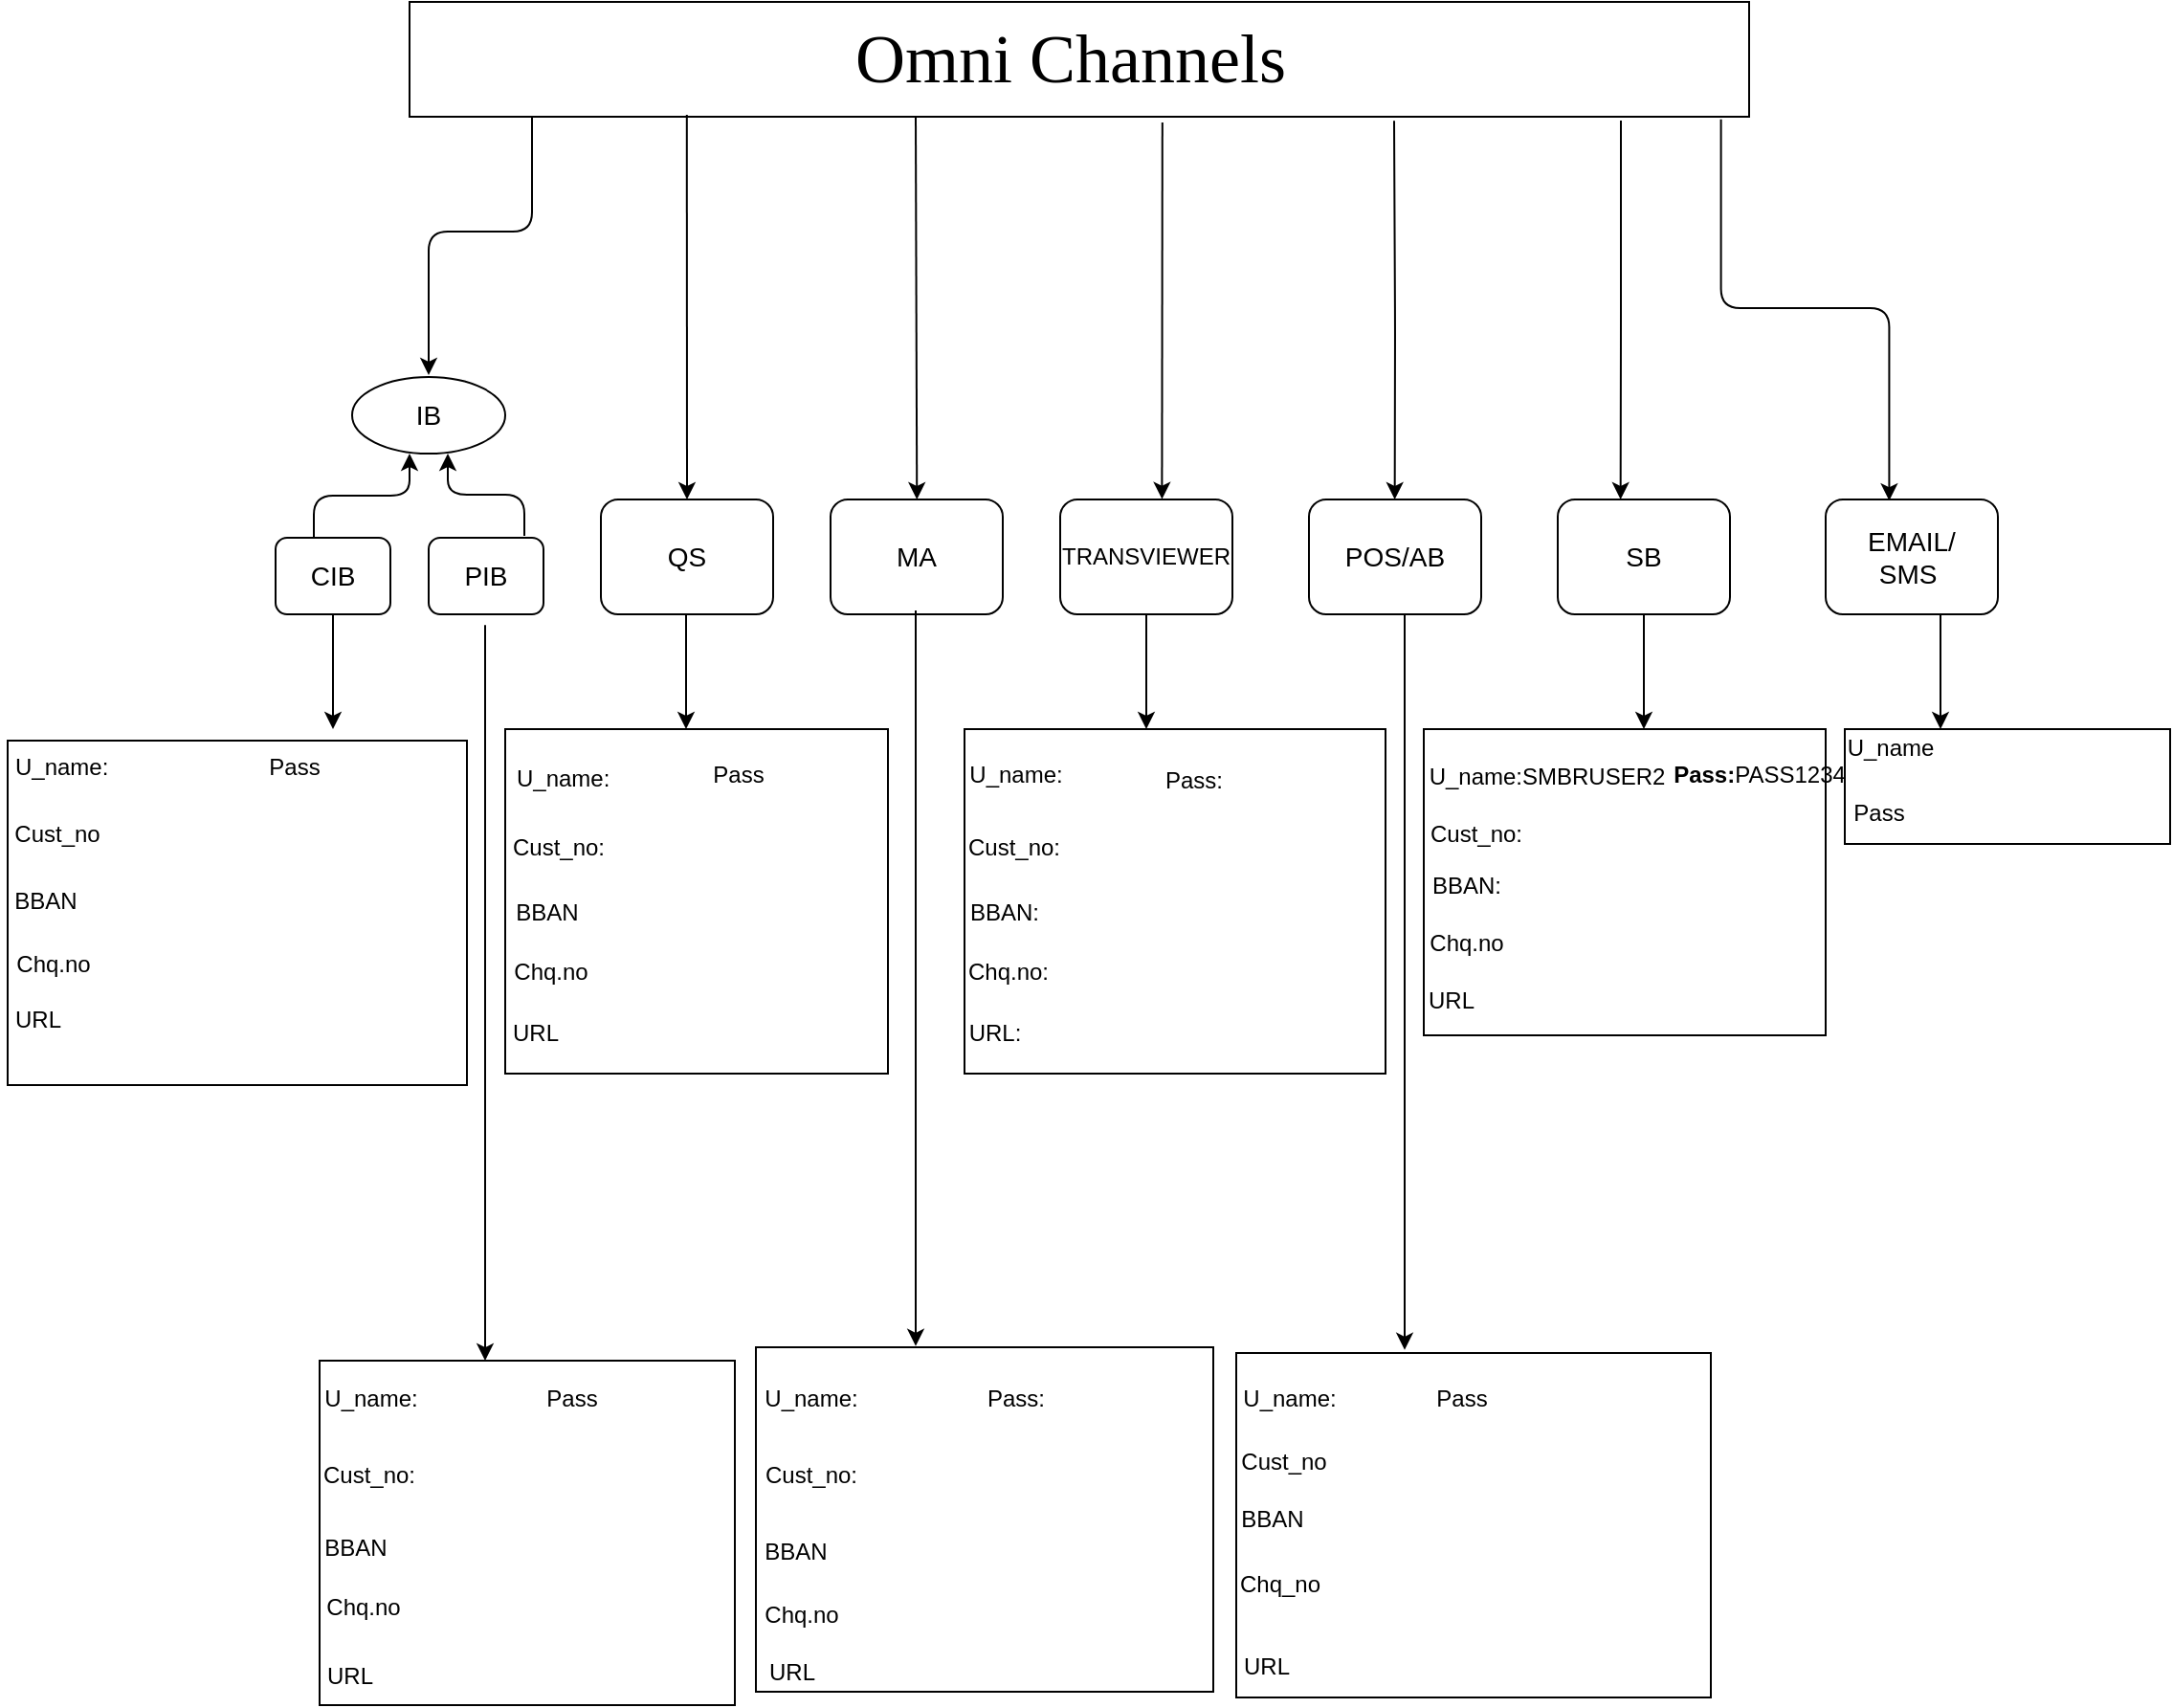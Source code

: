 <mxfile version="13.7.5" type="github">
  <diagram id="3zB3vqKJ1BA_8LtpK7zn" name="Page-1">
    <mxGraphModel dx="1888" dy="588" grid="1" gridSize="10" guides="1" tooltips="1" connect="1" arrows="1" fold="1" page="1" pageScale="1" pageWidth="850" pageHeight="1100" math="0" shadow="0">
      <root>
        <mxCell id="0" />
        <mxCell id="1" parent="0" />
        <mxCell id="Tkb9A3E0t6XMicSsRPGi-29" value="" style="edgeStyle=elbowEdgeStyle;elbow=vertical;endArrow=classic;html=1;entryX=0.369;entryY=0.01;entryDx=0;entryDy=0;entryPerimeter=0;exitX=0.979;exitY=1.023;exitDx=0;exitDy=0;exitPerimeter=0;" edge="1" parent="1" source="Tkb9A3E0t6XMicSsRPGi-15" target="Tkb9A3E0t6XMicSsRPGi-40">
          <mxGeometry width="50" height="50" relative="1" as="geometry">
            <mxPoint x="730" y="110" as="sourcePoint" />
            <mxPoint x="770" y="240" as="targetPoint" />
            <Array as="points">
              <mxPoint x="750" y="200" />
              <mxPoint x="740" y="160" />
            </Array>
          </mxGeometry>
        </mxCell>
        <mxCell id="Tkb9A3E0t6XMicSsRPGi-15" value="&lt;font style=&quot;font-size: 36px&quot; face=&quot;Times New Roman&quot;&gt;Omni Channels&amp;nbsp;&lt;/font&gt;" style="rounded=0;whiteSpace=wrap;html=1;" vertex="1" parent="1">
          <mxGeometry x="40" y="40" width="700" height="60" as="geometry" />
        </mxCell>
        <mxCell id="Tkb9A3E0t6XMicSsRPGi-21" value="" style="endArrow=classic;html=1;entryX=0.5;entryY=0;entryDx=0;entryDy=0;exitX=0.207;exitY=0.983;exitDx=0;exitDy=0;exitPerimeter=0;" edge="1" parent="1" source="Tkb9A3E0t6XMicSsRPGi-15" target="Tkb9A3E0t6XMicSsRPGi-43">
          <mxGeometry width="50" height="50" relative="1" as="geometry">
            <mxPoint x="320" y="102" as="sourcePoint" />
            <mxPoint x="318" y="280" as="targetPoint" />
          </mxGeometry>
        </mxCell>
        <mxCell id="Tkb9A3E0t6XMicSsRPGi-22" value="" style="endArrow=classic;html=1;exitX=0.434;exitY=1;exitDx=0;exitDy=0;exitPerimeter=0;entryX=0.5;entryY=0;entryDx=0;entryDy=0;" edge="1" parent="1">
          <mxGeometry width="50" height="50" relative="1" as="geometry">
            <mxPoint x="304.5" y="100" as="sourcePoint" />
            <mxPoint x="305.14" y="300" as="targetPoint" />
          </mxGeometry>
        </mxCell>
        <mxCell id="Tkb9A3E0t6XMicSsRPGi-23" value="" style="endArrow=classic;html=1;entryX=0.591;entryY=-0.003;entryDx=0;entryDy=0;entryPerimeter=0;exitX=0.562;exitY=1.05;exitDx=0;exitDy=0;exitPerimeter=0;" edge="1" parent="1" source="Tkb9A3E0t6XMicSsRPGi-15" target="Tkb9A3E0t6XMicSsRPGi-41">
          <mxGeometry width="50" height="50" relative="1" as="geometry">
            <mxPoint x="561" y="103" as="sourcePoint" />
            <mxPoint x="557" y="300" as="targetPoint" />
          </mxGeometry>
        </mxCell>
        <mxCell id="Tkb9A3E0t6XMicSsRPGi-24" value="" style="edgeStyle=elbowEdgeStyle;elbow=vertical;endArrow=classic;html=1;" edge="1" parent="1">
          <mxGeometry width="50" height="50" relative="1" as="geometry">
            <mxPoint x="104" y="100" as="sourcePoint" />
            <mxPoint x="50" y="235" as="targetPoint" />
            <Array as="points">
              <mxPoint x="85" y="160" />
            </Array>
          </mxGeometry>
        </mxCell>
        <mxCell id="Tkb9A3E0t6XMicSsRPGi-28" value="" style="endArrow=classic;html=1;entryX=0.687;entryY=-0.003;entryDx=0;entryDy=0;entryPerimeter=0;" edge="1" parent="1">
          <mxGeometry width="50" height="50" relative="1" as="geometry">
            <mxPoint x="673" y="102" as="sourcePoint" />
            <mxPoint x="672.83" y="300.0" as="targetPoint" />
            <Array as="points">
              <mxPoint x="673" y="210.18" />
            </Array>
          </mxGeometry>
        </mxCell>
        <mxCell id="Tkb9A3E0t6XMicSsRPGi-32" value="&lt;font style=&quot;font-size: 14px&quot;&gt;IB&lt;/font&gt;" style="ellipse;whiteSpace=wrap;html=1;" vertex="1" parent="1">
          <mxGeometry x="10" y="236" width="80" height="40" as="geometry" />
        </mxCell>
        <mxCell id="Tkb9A3E0t6XMicSsRPGi-34" value="" style="edgeStyle=elbowEdgeStyle;elbow=vertical;endArrow=classic;html=1;" edge="1" parent="1">
          <mxGeometry width="50" height="50" relative="1" as="geometry">
            <mxPoint x="-10" y="320" as="sourcePoint" />
            <mxPoint x="40" y="276" as="targetPoint" />
          </mxGeometry>
        </mxCell>
        <mxCell id="Tkb9A3E0t6XMicSsRPGi-35" value="" style="edgeStyle=elbowEdgeStyle;elbow=vertical;endArrow=classic;html=1;" edge="1" parent="1">
          <mxGeometry width="50" height="50" relative="1" as="geometry">
            <mxPoint x="100" y="319" as="sourcePoint" />
            <mxPoint x="60" y="276" as="targetPoint" />
          </mxGeometry>
        </mxCell>
        <mxCell id="Tkb9A3E0t6XMicSsRPGi-36" value="&lt;font style=&quot;font-size: 14px&quot;&gt;CIB&lt;/font&gt;" style="rounded=1;whiteSpace=wrap;html=1;" vertex="1" parent="1">
          <mxGeometry x="-30" y="320" width="60" height="40" as="geometry" />
        </mxCell>
        <mxCell id="Tkb9A3E0t6XMicSsRPGi-37" value="&lt;font style=&quot;font-size: 14px&quot;&gt;PIB&lt;/font&gt;" style="rounded=1;whiteSpace=wrap;html=1;" vertex="1" parent="1">
          <mxGeometry x="50" y="320" width="60" height="40" as="geometry" />
        </mxCell>
        <mxCell id="Tkb9A3E0t6XMicSsRPGi-39" value="&lt;font style=&quot;font-size: 14px&quot;&gt;SB&lt;/font&gt;" style="rounded=1;whiteSpace=wrap;html=1;" vertex="1" parent="1">
          <mxGeometry x="640" y="300" width="90" height="60" as="geometry" />
        </mxCell>
        <mxCell id="Tkb9A3E0t6XMicSsRPGi-40" value="&lt;font style=&quot;font-size: 14px&quot;&gt;EMAIL/&lt;br&gt;SMS&amp;nbsp;&lt;/font&gt;" style="rounded=1;whiteSpace=wrap;html=1;" vertex="1" parent="1">
          <mxGeometry x="780" y="300" width="90" height="60" as="geometry" />
        </mxCell>
        <mxCell id="Tkb9A3E0t6XMicSsRPGi-41" value="&lt;font style=&quot;font-size: 12px&quot;&gt;TRANSVIEWER&lt;/font&gt;" style="rounded=1;whiteSpace=wrap;html=1;" vertex="1" parent="1">
          <mxGeometry x="380" y="300" width="90" height="60" as="geometry" />
        </mxCell>
        <mxCell id="Tkb9A3E0t6XMicSsRPGi-42" value="&lt;font style=&quot;font-size: 14px&quot;&gt;MA&lt;/font&gt;" style="rounded=1;whiteSpace=wrap;html=1;" vertex="1" parent="1">
          <mxGeometry x="260" y="300" width="90" height="60" as="geometry" />
        </mxCell>
        <mxCell id="Tkb9A3E0t6XMicSsRPGi-43" value="&lt;font style=&quot;font-size: 14px&quot;&gt;QS&lt;/font&gt;" style="rounded=1;whiteSpace=wrap;html=1;" vertex="1" parent="1">
          <mxGeometry x="140" y="300" width="90" height="60" as="geometry" />
        </mxCell>
        <mxCell id="Tkb9A3E0t6XMicSsRPGi-47" value="&lt;font style=&quot;font-size: 14px&quot;&gt;POS/AB&lt;/font&gt;" style="rounded=1;whiteSpace=wrap;html=1;" vertex="1" parent="1">
          <mxGeometry x="510" y="300" width="90" height="60" as="geometry" />
        </mxCell>
        <mxCell id="Tkb9A3E0t6XMicSsRPGi-48" value="" style="endArrow=classic;html=1;entryX=0.687;entryY=-0.003;entryDx=0;entryDy=0;entryPerimeter=0;" edge="1" parent="1">
          <mxGeometry width="50" height="50" relative="1" as="geometry">
            <mxPoint x="554.5" y="102.18" as="sourcePoint" />
            <mxPoint x="554.83" y="300.0" as="targetPoint" />
            <Array as="points">
              <mxPoint x="555" y="210.18" />
            </Array>
          </mxGeometry>
        </mxCell>
        <mxCell id="Tkb9A3E0t6XMicSsRPGi-49" value="" style="endArrow=classic;html=1;exitX=0.5;exitY=1;exitDx=0;exitDy=0;" edge="1" parent="1" source="Tkb9A3E0t6XMicSsRPGi-39">
          <mxGeometry width="50" height="50" relative="1" as="geometry">
            <mxPoint x="690" y="370" as="sourcePoint" />
            <mxPoint x="685" y="420" as="targetPoint" />
          </mxGeometry>
        </mxCell>
        <mxCell id="Tkb9A3E0t6XMicSsRPGi-51" value="" style="rounded=0;whiteSpace=wrap;html=1;align=left;" vertex="1" parent="1">
          <mxGeometry x="570" y="420" width="210" height="160" as="geometry" />
        </mxCell>
        <mxCell id="Tkb9A3E0t6XMicSsRPGi-53" value="U_name:SMBRUSER2" style="text;html=1;align=center;verticalAlign=middle;resizable=0;points=[];autosize=1;" vertex="1" parent="1">
          <mxGeometry x="564" y="435" width="140" height="20" as="geometry" />
        </mxCell>
        <mxCell id="Tkb9A3E0t6XMicSsRPGi-55" value="Cust_no:" style="text;html=1;align=center;verticalAlign=middle;resizable=0;points=[];autosize=1;" vertex="1" parent="1">
          <mxGeometry x="567" y="465" width="60" height="20" as="geometry" />
        </mxCell>
        <mxCell id="Tkb9A3E0t6XMicSsRPGi-56" value="Pass:&lt;span style=&quot;font-weight: normal&quot;&gt;PASS1234&lt;/span&gt;" style="text;html=1;align=center;verticalAlign=middle;resizable=0;points=[];autosize=1;fontStyle=1" vertex="1" parent="1">
          <mxGeometry x="690" y="434" width="110" height="20" as="geometry" />
        </mxCell>
        <mxCell id="Tkb9A3E0t6XMicSsRPGi-58" value="Chq.no" style="text;html=1;align=center;verticalAlign=middle;resizable=0;points=[];autosize=1;" vertex="1" parent="1">
          <mxGeometry x="567" y="522" width="50" height="20" as="geometry" />
        </mxCell>
        <mxCell id="Tkb9A3E0t6XMicSsRPGi-59" value="BBAN:" style="text;html=1;align=center;verticalAlign=middle;resizable=0;points=[];autosize=1;" vertex="1" parent="1">
          <mxGeometry x="567" y="492" width="50" height="20" as="geometry" />
        </mxCell>
        <mxCell id="Tkb9A3E0t6XMicSsRPGi-61" value="URL" style="text;html=1;align=center;verticalAlign=middle;resizable=0;points=[];autosize=1;" vertex="1" parent="1">
          <mxGeometry x="564" y="552" width="40" height="20" as="geometry" />
        </mxCell>
        <mxCell id="Tkb9A3E0t6XMicSsRPGi-63" value="" style="endArrow=classic;html=1;" edge="1" parent="1">
          <mxGeometry width="50" height="50" relative="1" as="geometry">
            <mxPoint x="560" y="360" as="sourcePoint" />
            <mxPoint x="560" y="744.4" as="targetPoint" />
          </mxGeometry>
        </mxCell>
        <mxCell id="Tkb9A3E0t6XMicSsRPGi-64" value="" style="rounded=0;whiteSpace=wrap;html=1;align=left;" vertex="1" parent="1">
          <mxGeometry x="472" y="746" width="248" height="180" as="geometry" />
        </mxCell>
        <mxCell id="Tkb9A3E0t6XMicSsRPGi-65" value="" style="endArrow=classic;html=1;exitX=0.5;exitY=1;exitDx=0;exitDy=0;" edge="1" parent="1">
          <mxGeometry width="50" height="50" relative="1" as="geometry">
            <mxPoint x="425" y="360" as="sourcePoint" />
            <mxPoint x="425" y="420" as="targetPoint" />
          </mxGeometry>
        </mxCell>
        <mxCell id="Tkb9A3E0t6XMicSsRPGi-66" value="" style="rounded=0;whiteSpace=wrap;html=1;align=left;" vertex="1" parent="1">
          <mxGeometry x="330" y="420" width="220" height="180" as="geometry" />
        </mxCell>
        <mxCell id="Tkb9A3E0t6XMicSsRPGi-67" value="" style="endArrow=classic;html=1;" edge="1" parent="1">
          <mxGeometry width="50" height="50" relative="1" as="geometry">
            <mxPoint x="304.5" y="358" as="sourcePoint" />
            <mxPoint x="304.5" y="742.4" as="targetPoint" />
          </mxGeometry>
        </mxCell>
        <mxCell id="Tkb9A3E0t6XMicSsRPGi-68" value="" style="rounded=0;whiteSpace=wrap;html=1;align=left;" vertex="1" parent="1">
          <mxGeometry x="221" y="743" width="239" height="180" as="geometry" />
        </mxCell>
        <mxCell id="Tkb9A3E0t6XMicSsRPGi-69" value="" style="endArrow=classic;html=1;exitX=0.5;exitY=1;exitDx=0;exitDy=0;" edge="1" parent="1">
          <mxGeometry width="50" height="50" relative="1" as="geometry">
            <mxPoint x="184.5" y="360" as="sourcePoint" />
            <mxPoint x="184.5" y="420" as="targetPoint" />
          </mxGeometry>
        </mxCell>
        <mxCell id="Tkb9A3E0t6XMicSsRPGi-70" value="&lt;span style=&quot;color: rgba(0 , 0 , 0 , 0) ; font-family: monospace ; font-size: 0px&quot;&gt;%3CmxGraphModel%3E%3Croot%3E%3CmxCell%20id%3D%220%22%2F%3E%3CmxCell%20id%3D%221%22%20parent%3D%220%22%2F%3E%3CmxCell%20id%3D%222%22%20value%3D%22Cust_no%3A%22%20style%3D%22text%3Bhtml%3D1%3BstrokeColor%3Dnone%3BfillColor%3Dnone%3Balign%3Dcenter%3BverticalAlign%3Dmiddle%3BwhiteSpace%3Dwrap%3Brounded%3D0%3B%22%20vertex%3D%221%22%20parent%3D%221%22%3E%3CmxGeometry%20x%3D%22336%22%20y%3D%22472%22%20width%3D%2240%22%20height%3D%2220%22%20as%3D%22geometry%22%2F%3E%3C%2FmxCell%3E%3C%2Froot%3E%3C%2FmxGraphModel%3E&lt;/span&gt;&lt;span style=&quot;color: rgba(0 , 0 , 0 , 0) ; font-family: monospace ; font-size: 0px&quot;&gt;%3CmxGraphModel%3E%3Croot%3E%3CmxCell%20id%3D%220%22%2F%3E%3CmxCell%20id%3D%221%22%20parent%3D%220%22%2F%3E%3CmxCell%20id%3D%222%22%20value%3D%22Cust_no%3A%22%20style%3D%22text%3Bhtml%3D1%3BstrokeColor%3Dnone%3BfillColor%3Dnone%3Balign%3Dcenter%3BverticalAlign%3Dmiddle%3BwhiteSpace%3Dwrap%3Brounded%3D0%3B%22%20vertex%3D%221%22%20parent%3D%221%22%3E%3CmxGeometry%20x%3D%22336%22%20y%3D%22472%22%20width%3D%2240%22%20height%3D%2220%22%20as%3D%22geometry%22%2F%3E%3C%2FmxCell%3E%3C%2Froot%3E%3C%2FmxGraphModel%3E&lt;/span&gt;" style="rounded=0;whiteSpace=wrap;html=1;align=left;" vertex="1" parent="1">
          <mxGeometry x="90" y="420" width="200" height="180" as="geometry" />
        </mxCell>
        <mxCell id="Tkb9A3E0t6XMicSsRPGi-71" value="" style="endArrow=classic;html=1;" edge="1" parent="1">
          <mxGeometry width="50" height="50" relative="1" as="geometry">
            <mxPoint x="79.5" y="365.6" as="sourcePoint" />
            <mxPoint x="79.5" y="750.0" as="targetPoint" />
          </mxGeometry>
        </mxCell>
        <mxCell id="Tkb9A3E0t6XMicSsRPGi-72" value="" style="rounded=0;whiteSpace=wrap;html=1;align=left;" vertex="1" parent="1">
          <mxGeometry x="-7" y="750" width="217" height="180" as="geometry" />
        </mxCell>
        <mxCell id="Tkb9A3E0t6XMicSsRPGi-73" value="" style="endArrow=classic;html=1;exitX=0.5;exitY=1;exitDx=0;exitDy=0;" edge="1" parent="1">
          <mxGeometry width="50" height="50" relative="1" as="geometry">
            <mxPoint y="360" as="sourcePoint" />
            <mxPoint y="420" as="targetPoint" />
          </mxGeometry>
        </mxCell>
        <mxCell id="Tkb9A3E0t6XMicSsRPGi-74" value="" style="rounded=0;whiteSpace=wrap;html=1;align=left;" vertex="1" parent="1">
          <mxGeometry x="-170" y="426" width="240" height="180" as="geometry" />
        </mxCell>
        <mxCell id="Tkb9A3E0t6XMicSsRPGi-75" value="" style="endArrow=classic;html=1;exitX=0.5;exitY=1;exitDx=0;exitDy=0;" edge="1" parent="1">
          <mxGeometry width="50" height="50" relative="1" as="geometry">
            <mxPoint x="840" y="360" as="sourcePoint" />
            <mxPoint x="840" y="420" as="targetPoint" />
          </mxGeometry>
        </mxCell>
        <mxCell id="Tkb9A3E0t6XMicSsRPGi-76" value="" style="rounded=0;whiteSpace=wrap;html=1;align=left;" vertex="1" parent="1">
          <mxGeometry x="790" y="420" width="170" height="60" as="geometry" />
        </mxCell>
        <mxCell id="Tkb9A3E0t6XMicSsRPGi-79" value="U_name:" style="text;html=1;strokeColor=none;fillColor=none;align=center;verticalAlign=middle;whiteSpace=wrap;rounded=0;" vertex="1" parent="1">
          <mxGeometry x="337" y="434" width="40" height="20" as="geometry" />
        </mxCell>
        <mxCell id="Tkb9A3E0t6XMicSsRPGi-80" value="Cust_no:" style="text;html=1;strokeColor=none;fillColor=none;align=center;verticalAlign=middle;whiteSpace=wrap;rounded=0;" vertex="1" parent="1">
          <mxGeometry x="336" y="472" width="40" height="20" as="geometry" />
        </mxCell>
        <mxCell id="Tkb9A3E0t6XMicSsRPGi-81" value="BBAN:" style="text;html=1;strokeColor=none;fillColor=none;align=center;verticalAlign=middle;whiteSpace=wrap;rounded=0;" vertex="1" parent="1">
          <mxGeometry x="331" y="506" width="40" height="20" as="geometry" />
        </mxCell>
        <mxCell id="Tkb9A3E0t6XMicSsRPGi-82" value="Chq.no:" style="text;html=1;strokeColor=none;fillColor=none;align=center;verticalAlign=middle;whiteSpace=wrap;rounded=0;" vertex="1" parent="1">
          <mxGeometry x="333" y="537" width="40" height="20" as="geometry" />
        </mxCell>
        <mxCell id="Tkb9A3E0t6XMicSsRPGi-83" value="Pass:" style="text;html=1;strokeColor=none;fillColor=none;align=center;verticalAlign=middle;whiteSpace=wrap;rounded=0;" vertex="1" parent="1">
          <mxGeometry x="430" y="437" width="40" height="20" as="geometry" />
        </mxCell>
        <mxCell id="Tkb9A3E0t6XMicSsRPGi-84" value="URL:" style="text;html=1;strokeColor=none;fillColor=none;align=center;verticalAlign=middle;whiteSpace=wrap;rounded=0;" vertex="1" parent="1">
          <mxGeometry x="326" y="569" width="40" height="20" as="geometry" />
        </mxCell>
        <mxCell id="Tkb9A3E0t6XMicSsRPGi-86" value="U_name:&amp;nbsp;" style="text;html=1;strokeColor=none;fillColor=none;align=center;verticalAlign=middle;whiteSpace=wrap;rounded=0;" vertex="1" parent="1">
          <mxGeometry x="102" y="436" width="40" height="20" as="geometry" />
        </mxCell>
        <mxCell id="Tkb9A3E0t6XMicSsRPGi-87" value="Cust_no:" style="text;html=1;strokeColor=none;fillColor=none;align=center;verticalAlign=middle;whiteSpace=wrap;rounded=0;" vertex="1" parent="1">
          <mxGeometry x="98" y="472" width="40" height="20" as="geometry" />
        </mxCell>
        <mxCell id="Tkb9A3E0t6XMicSsRPGi-88" value="Pass" style="text;html=1;strokeColor=none;fillColor=none;align=center;verticalAlign=middle;whiteSpace=wrap;rounded=0;" vertex="1" parent="1">
          <mxGeometry x="192" y="434" width="40" height="20" as="geometry" />
        </mxCell>
        <mxCell id="Tkb9A3E0t6XMicSsRPGi-89" value="BBAN" style="text;html=1;strokeColor=none;fillColor=none;align=center;verticalAlign=middle;whiteSpace=wrap;rounded=0;" vertex="1" parent="1">
          <mxGeometry x="92" y="506" width="40" height="20" as="geometry" />
        </mxCell>
        <mxCell id="Tkb9A3E0t6XMicSsRPGi-92" value="Chq.no" style="text;html=1;strokeColor=none;fillColor=none;align=center;verticalAlign=middle;whiteSpace=wrap;rounded=0;" vertex="1" parent="1">
          <mxGeometry x="94" y="537" width="40" height="20" as="geometry" />
        </mxCell>
        <mxCell id="Tkb9A3E0t6XMicSsRPGi-93" value="URL" style="text;html=1;strokeColor=none;fillColor=none;align=center;verticalAlign=middle;whiteSpace=wrap;rounded=0;" vertex="1" parent="1">
          <mxGeometry x="86" y="569" width="40" height="20" as="geometry" />
        </mxCell>
        <mxCell id="Tkb9A3E0t6XMicSsRPGi-95" value="Chq.no" style="text;html=1;strokeColor=none;fillColor=none;align=center;verticalAlign=middle;whiteSpace=wrap;rounded=0;" vertex="1" parent="1">
          <mxGeometry x="-166" y="531" width="40" height="23" as="geometry" />
        </mxCell>
        <mxCell id="Tkb9A3E0t6XMicSsRPGi-96" value="U_name" style="text;html=1;strokeColor=none;fillColor=none;align=center;verticalAlign=middle;whiteSpace=wrap;rounded=0;" vertex="1" parent="1">
          <mxGeometry x="794" y="420" width="40" height="20" as="geometry" />
        </mxCell>
        <mxCell id="Tkb9A3E0t6XMicSsRPGi-97" value="Pass" style="text;html=1;strokeColor=none;fillColor=none;align=center;verticalAlign=middle;whiteSpace=wrap;rounded=0;" vertex="1" parent="1">
          <mxGeometry x="788" y="454" width="40" height="20" as="geometry" />
        </mxCell>
        <mxCell id="Tkb9A3E0t6XMicSsRPGi-98" value="U_name:&amp;nbsp;" style="text;html=1;strokeColor=none;fillColor=none;align=center;verticalAlign=middle;whiteSpace=wrap;rounded=0;" vertex="1" parent="1">
          <mxGeometry x="-160" y="430" width="40" height="20" as="geometry" />
        </mxCell>
        <mxCell id="Tkb9A3E0t6XMicSsRPGi-99" value="Cust_no" style="text;html=1;strokeColor=none;fillColor=none;align=center;verticalAlign=middle;whiteSpace=wrap;rounded=0;" vertex="1" parent="1">
          <mxGeometry x="-164" y="465" width="40" height="20" as="geometry" />
        </mxCell>
        <mxCell id="Tkb9A3E0t6XMicSsRPGi-100" value="Pass" style="text;html=1;strokeColor=none;fillColor=none;align=center;verticalAlign=middle;whiteSpace=wrap;rounded=0;" vertex="1" parent="1">
          <mxGeometry x="-40" y="430" width="40" height="20" as="geometry" />
        </mxCell>
        <mxCell id="Tkb9A3E0t6XMicSsRPGi-101" value="BBAN" style="text;html=1;strokeColor=none;fillColor=none;align=center;verticalAlign=middle;whiteSpace=wrap;rounded=0;" vertex="1" parent="1">
          <mxGeometry x="-170" y="500" width="40" height="20" as="geometry" />
        </mxCell>
        <mxCell id="Tkb9A3E0t6XMicSsRPGi-102" value="URL" style="text;html=1;strokeColor=none;fillColor=none;align=center;verticalAlign=middle;whiteSpace=wrap;rounded=0;" vertex="1" parent="1">
          <mxGeometry x="-174" y="562" width="40" height="20" as="geometry" />
        </mxCell>
        <mxCell id="Tkb9A3E0t6XMicSsRPGi-103" value="U_name:" style="text;html=1;strokeColor=none;fillColor=none;align=center;verticalAlign=middle;whiteSpace=wrap;rounded=0;" vertex="1" parent="1">
          <mxGeometry y="760" width="40" height="20" as="geometry" />
        </mxCell>
        <mxCell id="Tkb9A3E0t6XMicSsRPGi-104" value="Pass" style="text;html=1;strokeColor=none;fillColor=none;align=center;verticalAlign=middle;whiteSpace=wrap;rounded=0;" vertex="1" parent="1">
          <mxGeometry x="105" y="760" width="40" height="20" as="geometry" />
        </mxCell>
        <mxCell id="Tkb9A3E0t6XMicSsRPGi-105" value="Cust_no:" style="text;html=1;strokeColor=none;fillColor=none;align=center;verticalAlign=middle;whiteSpace=wrap;rounded=0;" vertex="1" parent="1">
          <mxGeometry x="-1" y="800" width="40" height="20" as="geometry" />
        </mxCell>
        <mxCell id="Tkb9A3E0t6XMicSsRPGi-106" value="BBAN" style="text;html=1;strokeColor=none;fillColor=none;align=center;verticalAlign=middle;whiteSpace=wrap;rounded=0;" vertex="1" parent="1">
          <mxGeometry x="-8" y="838" width="40" height="20" as="geometry" />
        </mxCell>
        <mxCell id="Tkb9A3E0t6XMicSsRPGi-107" value="Chq.no" style="text;html=1;strokeColor=none;fillColor=none;align=center;verticalAlign=middle;whiteSpace=wrap;rounded=0;" vertex="1" parent="1">
          <mxGeometry x="-4" y="869" width="40" height="20" as="geometry" />
        </mxCell>
        <mxCell id="Tkb9A3E0t6XMicSsRPGi-110" value="URL" style="text;html=1;strokeColor=none;fillColor=none;align=center;verticalAlign=middle;whiteSpace=wrap;rounded=0;" vertex="1" parent="1">
          <mxGeometry x="-11" y="905" width="40" height="20" as="geometry" />
        </mxCell>
        <mxCell id="Tkb9A3E0t6XMicSsRPGi-111" value="U_name:" style="text;html=1;strokeColor=none;fillColor=none;align=center;verticalAlign=middle;whiteSpace=wrap;rounded=0;" vertex="1" parent="1">
          <mxGeometry x="230" y="760" width="40" height="20" as="geometry" />
        </mxCell>
        <mxCell id="Tkb9A3E0t6XMicSsRPGi-112" value="Pass:" style="text;html=1;strokeColor=none;fillColor=none;align=center;verticalAlign=middle;whiteSpace=wrap;rounded=0;" vertex="1" parent="1">
          <mxGeometry x="337" y="760" width="40" height="20" as="geometry" />
        </mxCell>
        <mxCell id="Tkb9A3E0t6XMicSsRPGi-113" value="Cust_no:" style="text;html=1;strokeColor=none;fillColor=none;align=center;verticalAlign=middle;whiteSpace=wrap;rounded=0;" vertex="1" parent="1">
          <mxGeometry x="230" y="800" width="40" height="20" as="geometry" />
        </mxCell>
        <mxCell id="Tkb9A3E0t6XMicSsRPGi-114" value="BBAN" style="text;html=1;strokeColor=none;fillColor=none;align=center;verticalAlign=middle;whiteSpace=wrap;rounded=0;" vertex="1" parent="1">
          <mxGeometry x="222" y="840" width="40" height="20" as="geometry" />
        </mxCell>
        <mxCell id="Tkb9A3E0t6XMicSsRPGi-115" value="Chq.no" style="text;html=1;strokeColor=none;fillColor=none;align=center;verticalAlign=middle;whiteSpace=wrap;rounded=0;" vertex="1" parent="1">
          <mxGeometry x="225" y="873" width="40" height="20" as="geometry" />
        </mxCell>
        <mxCell id="Tkb9A3E0t6XMicSsRPGi-116" value="URL" style="text;html=1;strokeColor=none;fillColor=none;align=center;verticalAlign=middle;whiteSpace=wrap;rounded=0;" vertex="1" parent="1">
          <mxGeometry x="220" y="903" width="40" height="20" as="geometry" />
        </mxCell>
        <mxCell id="Tkb9A3E0t6XMicSsRPGi-117" value="U_name:" style="text;html=1;strokeColor=none;fillColor=none;align=center;verticalAlign=middle;whiteSpace=wrap;rounded=0;" vertex="1" parent="1">
          <mxGeometry x="480" y="760" width="40" height="20" as="geometry" />
        </mxCell>
        <mxCell id="Tkb9A3E0t6XMicSsRPGi-118" value="Pass" style="text;html=1;strokeColor=none;fillColor=none;align=center;verticalAlign=middle;whiteSpace=wrap;rounded=0;" vertex="1" parent="1">
          <mxGeometry x="570" y="760" width="40" height="20" as="geometry" />
        </mxCell>
        <mxCell id="Tkb9A3E0t6XMicSsRPGi-119" value="Cust_no" style="text;html=1;strokeColor=none;fillColor=none;align=center;verticalAlign=middle;whiteSpace=wrap;rounded=0;" vertex="1" parent="1">
          <mxGeometry x="477" y="793" width="40" height="20" as="geometry" />
        </mxCell>
        <mxCell id="Tkb9A3E0t6XMicSsRPGi-120" value="BBAN" style="text;html=1;strokeColor=none;fillColor=none;align=center;verticalAlign=middle;whiteSpace=wrap;rounded=0;" vertex="1" parent="1">
          <mxGeometry x="471" y="823" width="40" height="20" as="geometry" />
        </mxCell>
        <mxCell id="Tkb9A3E0t6XMicSsRPGi-121" value="Chq_no" style="text;html=1;strokeColor=none;fillColor=none;align=center;verticalAlign=middle;whiteSpace=wrap;rounded=0;" vertex="1" parent="1">
          <mxGeometry x="475" y="857" width="40" height="20" as="geometry" />
        </mxCell>
        <mxCell id="Tkb9A3E0t6XMicSsRPGi-122" value="URL" style="text;html=1;strokeColor=none;fillColor=none;align=center;verticalAlign=middle;whiteSpace=wrap;rounded=0;" vertex="1" parent="1">
          <mxGeometry x="468" y="900" width="40" height="20" as="geometry" />
        </mxCell>
      </root>
    </mxGraphModel>
  </diagram>
</mxfile>
